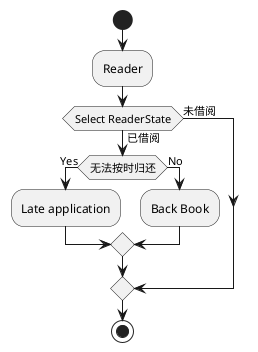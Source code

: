 @startuml
start
:Reader;
if (Select ReaderState) then(未借阅)
else(已借阅)
if(无法按时归还)then(Yes)
:Late application;
else(No)
:Back Book;
endif
endif
stop
@enduml
